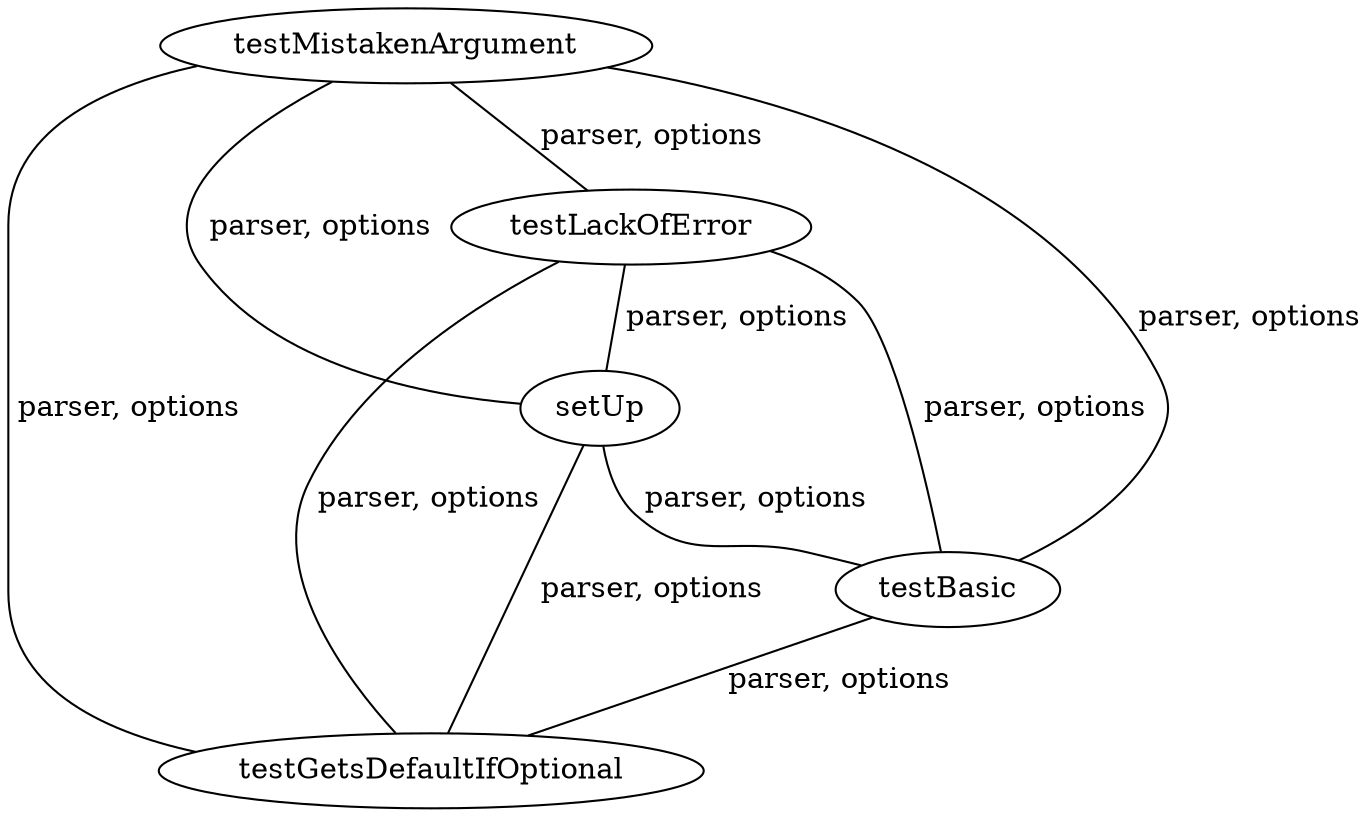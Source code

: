 digraph G {
testMistakenArgument;
testLackOfError;
setUp;
testBasic;
testGetsDefaultIfOptional;
testMistakenArgument -> testLackOfError [label=" parser, options", dir=none];
testMistakenArgument -> setUp [label=" parser, options", dir=none];
testMistakenArgument -> testBasic [label=" parser, options", dir=none];
testMistakenArgument -> testGetsDefaultIfOptional [label=" parser, options", dir=none];
testLackOfError -> setUp [label=" parser, options", dir=none];
testLackOfError -> testBasic [label=" parser, options", dir=none];
testLackOfError -> testGetsDefaultIfOptional [label=" parser, options", dir=none];
setUp -> testBasic [label=" parser, options", dir=none];
setUp -> testGetsDefaultIfOptional [label=" parser, options", dir=none];
testBasic -> testGetsDefaultIfOptional [label=" parser, options", dir=none];
}